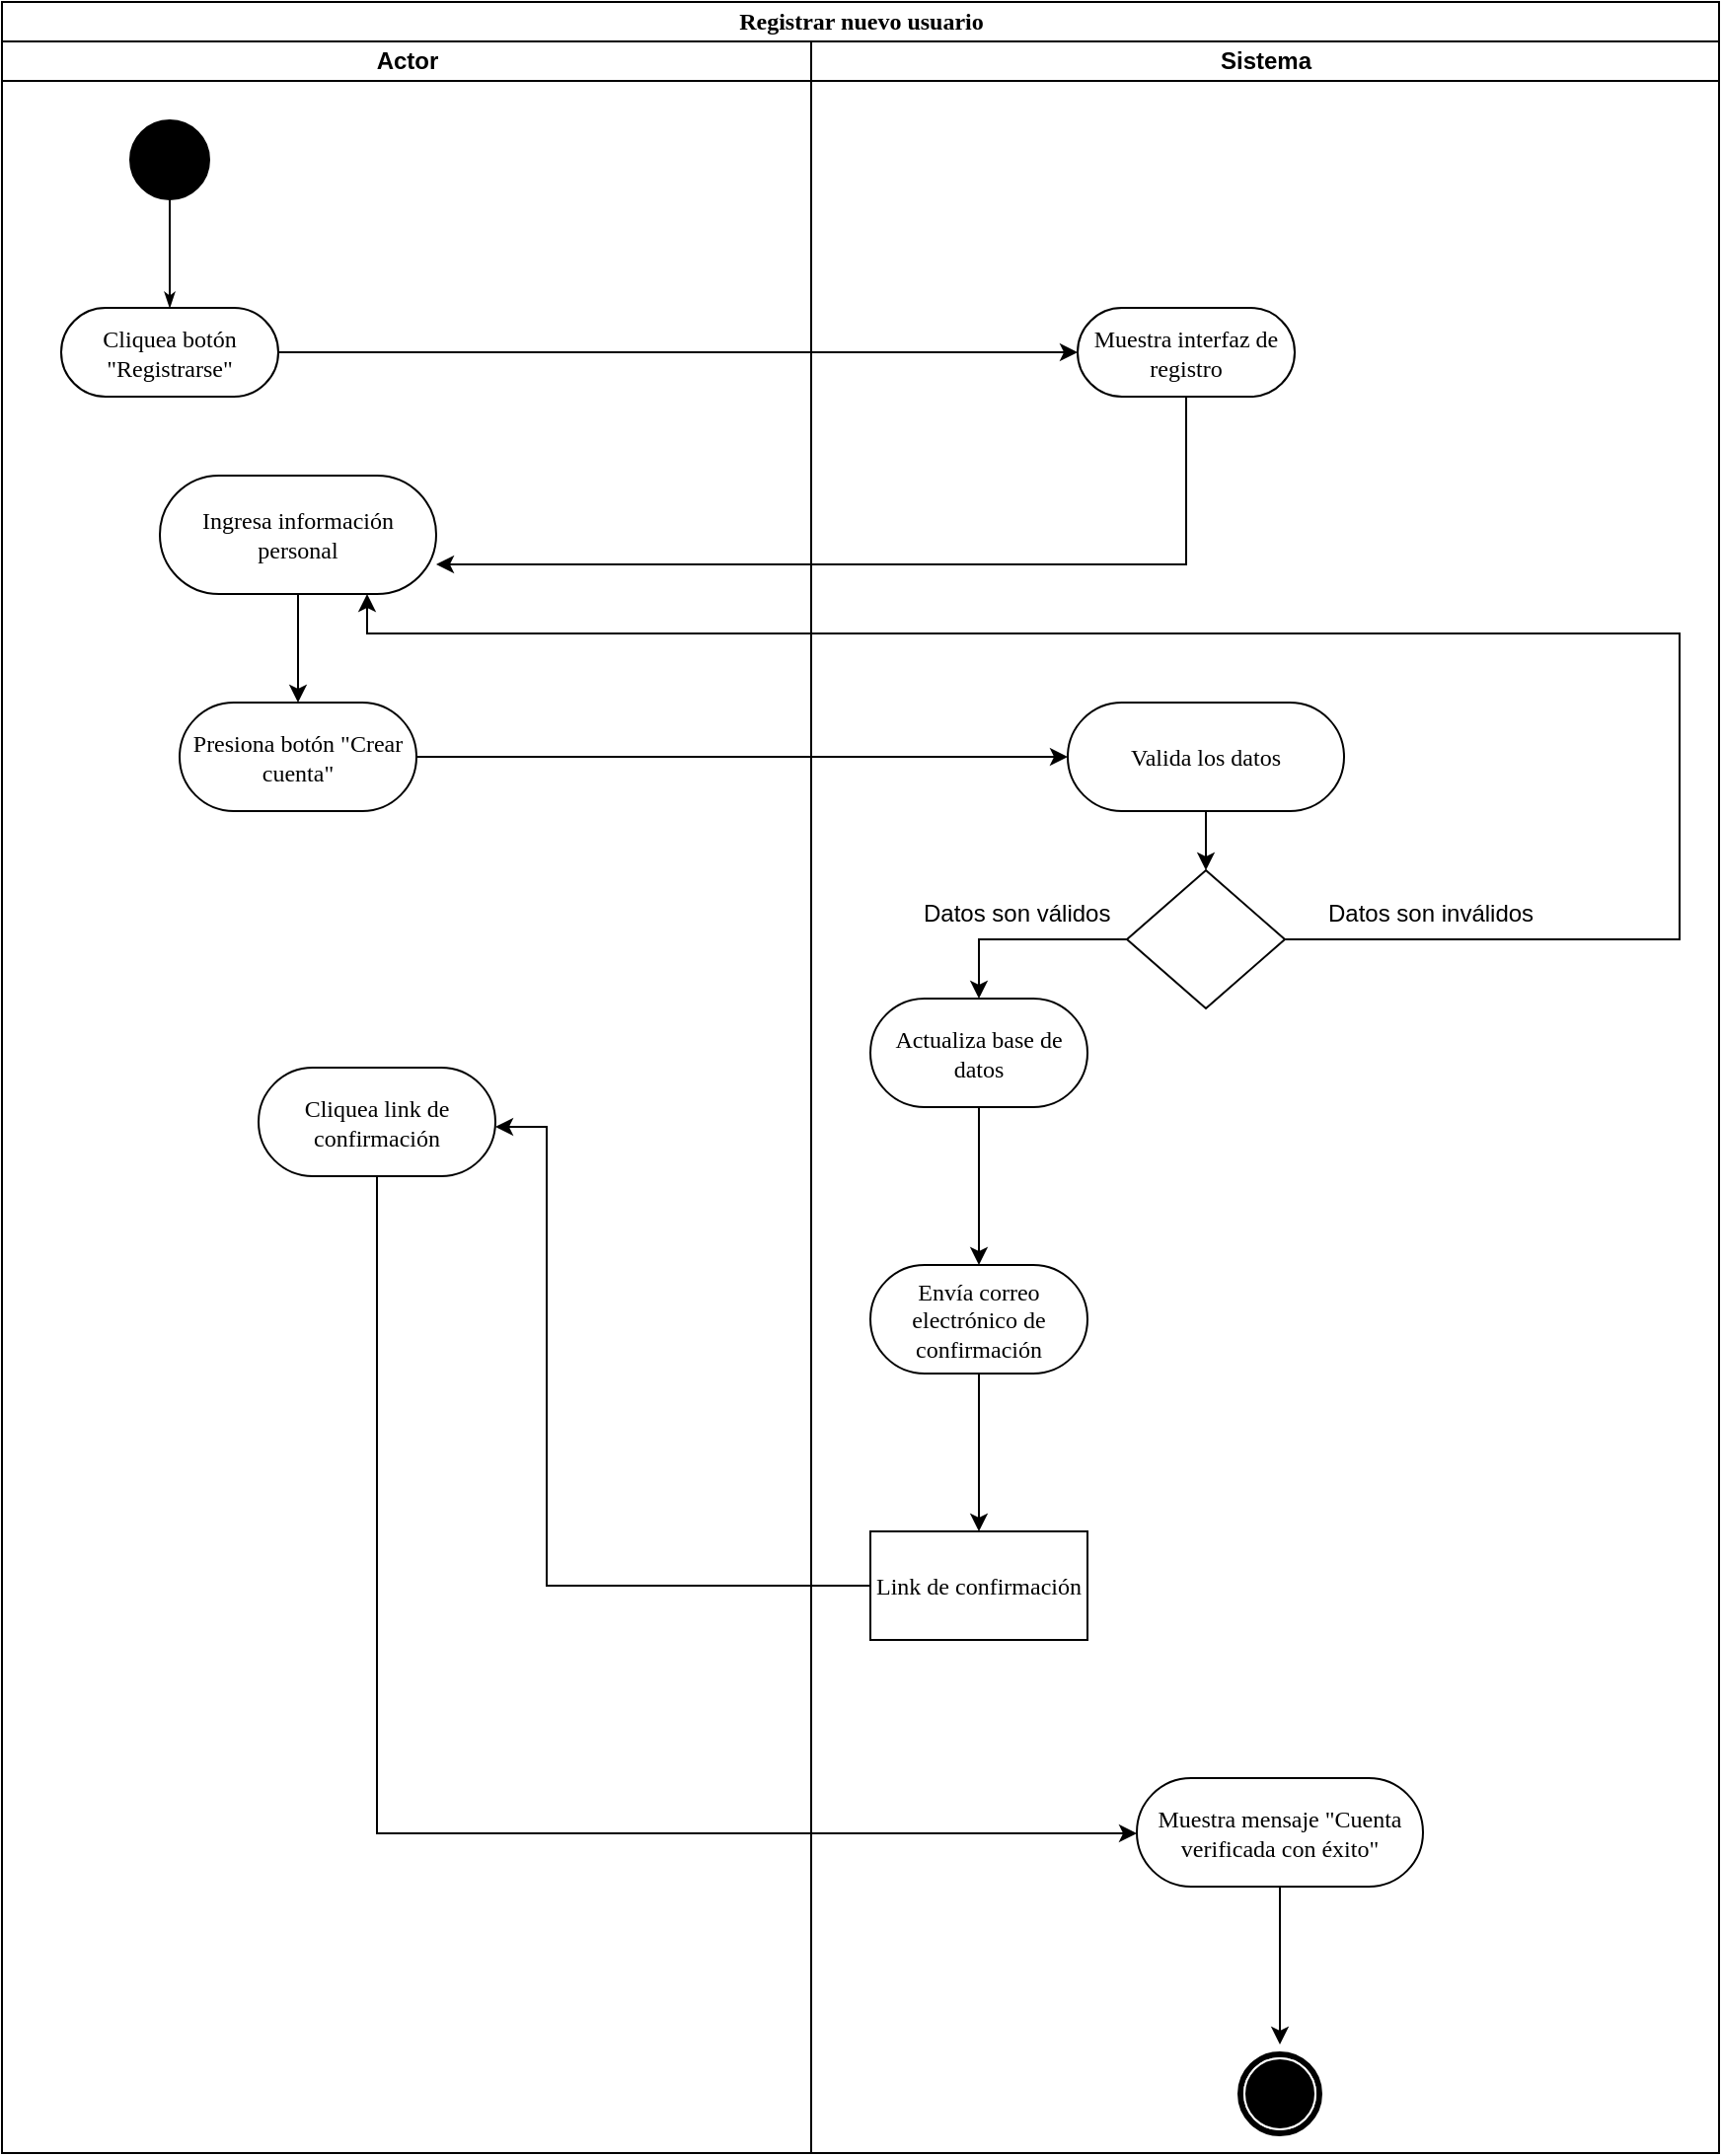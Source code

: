 <mxfile version="10.8.0" type="github"><diagram name="Page-1" id="0783ab3e-0a74-02c8-0abd-f7b4e66b4bec"><mxGraphModel dx="680" dy="396" grid="1" gridSize="10" guides="1" tooltips="1" connect="1" arrows="1" fold="1" page="1" pageScale="1" pageWidth="850" pageHeight="1100" background="#ffffff" math="0" shadow="0"><root><mxCell id="0"/><mxCell id="1" parent="0"/><mxCell id="1c1d494c118603dd-1" value="Registrar nuevo usuario" style="swimlane;html=1;childLayout=stackLayout;startSize=20;rounded=0;shadow=0;comic=0;labelBackgroundColor=none;strokeColor=#000000;strokeWidth=1;fillColor=#ffffff;fontFamily=Verdana;fontSize=12;fontColor=#000000;align=center;" parent="1" vertex="1"><mxGeometry x="40" y="20" width="870" height="1090" as="geometry"/></mxCell><mxCell id="1c1d494c118603dd-2" value="Actor" style="swimlane;html=1;startSize=20;" parent="1c1d494c118603dd-1" vertex="1"><mxGeometry y="20" width="410" height="1070" as="geometry"/></mxCell><mxCell id="Os7-nQh5kPwuXEDpJUtQ-6" value="" style="edgeStyle=orthogonalEdgeStyle;rounded=0;orthogonalLoop=1;jettySize=auto;html=1;" edge="1" parent="1c1d494c118603dd-2" source="1c1d494c118603dd-6" target="1c1d494c118603dd-7"><mxGeometry relative="1" as="geometry"/></mxCell><mxCell id="1c1d494c118603dd-6" value="Ingresa información personal" style="rounded=1;whiteSpace=wrap;html=1;shadow=0;comic=0;labelBackgroundColor=none;strokeColor=#000000;strokeWidth=1;fillColor=#ffffff;fontFamily=Verdana;fontSize=12;fontColor=#000000;align=center;arcSize=50;" parent="1c1d494c118603dd-2" vertex="1"><mxGeometry x="80" y="220" width="140" height="60" as="geometry"/></mxCell><mxCell id="1c1d494c118603dd-7" value="Presiona botón &quot;Crear cuenta&quot;" style="rounded=1;whiteSpace=wrap;html=1;shadow=0;comic=0;labelBackgroundColor=none;strokeColor=#000000;strokeWidth=1;fillColor=#ffffff;fontFamily=Verdana;fontSize=12;fontColor=#000000;align=center;arcSize=50;" parent="1c1d494c118603dd-2" vertex="1"><mxGeometry x="90" y="335" width="120" height="55" as="geometry"/></mxCell><mxCell id="60571a20871a0731-4" value="" style="ellipse;whiteSpace=wrap;html=1;rounded=0;shadow=0;comic=0;labelBackgroundColor=none;strokeColor=#000000;strokeWidth=1;fillColor=#000000;fontFamily=Verdana;fontSize=12;fontColor=#000000;align=center;" parent="1c1d494c118603dd-2" vertex="1"><mxGeometry x="65" y="40" width="40" height="40" as="geometry"/></mxCell><mxCell id="60571a20871a0731-8" value="Cliquea botón &quot;Registrarse&quot;" style="rounded=1;whiteSpace=wrap;html=1;shadow=0;comic=0;labelBackgroundColor=none;strokeColor=#000000;strokeWidth=1;fillColor=#ffffff;fontFamily=Verdana;fontSize=12;fontColor=#000000;align=center;arcSize=50;" parent="1c1d494c118603dd-2" vertex="1"><mxGeometry x="30" y="135" width="110" height="45" as="geometry"/></mxCell><mxCell id="1c1d494c118603dd-27" style="edgeStyle=orthogonalEdgeStyle;rounded=0;html=1;labelBackgroundColor=none;startArrow=none;startFill=0;startSize=5;endArrow=classicThin;endFill=1;endSize=5;jettySize=auto;orthogonalLoop=1;strokeColor=#000000;strokeWidth=1;fontFamily=Verdana;fontSize=12;fontColor=#000000;" parent="1c1d494c118603dd-2" source="60571a20871a0731-4" target="60571a20871a0731-8" edge="1"><mxGeometry relative="1" as="geometry"/></mxCell><mxCell id="Os7-nQh5kPwuXEDpJUtQ-22" value="Cliquea link de confirmación" style="rounded=1;whiteSpace=wrap;html=1;shadow=0;comic=0;labelBackgroundColor=none;strokeColor=#000000;strokeWidth=1;fillColor=#ffffff;fontFamily=Verdana;fontSize=12;fontColor=#000000;align=center;arcSize=50;" vertex="1" parent="1c1d494c118603dd-2"><mxGeometry x="130" y="520" width="120" height="55" as="geometry"/></mxCell><mxCell id="1c1d494c118603dd-4" value="Sistema" style="swimlane;html=1;startSize=20;" parent="1c1d494c118603dd-1" vertex="1"><mxGeometry x="410" y="20" width="460" height="1070" as="geometry"/></mxCell><mxCell id="Os7-nQh5kPwuXEDpJUtQ-18" value="" style="edgeStyle=orthogonalEdgeStyle;rounded=0;orthogonalLoop=1;jettySize=auto;html=1;" edge="1" parent="1c1d494c118603dd-4" source="1c1d494c118603dd-18" target="Os7-nQh5kPwuXEDpJUtQ-17"><mxGeometry relative="1" as="geometry"/></mxCell><mxCell id="1c1d494c118603dd-18" value="Actualiza base de datos" style="rounded=1;whiteSpace=wrap;html=1;shadow=0;comic=0;labelBackgroundColor=none;strokeColor=#000000;strokeWidth=1;fillColor=#ffffff;fontFamily=Verdana;fontSize=12;fontColor=#000000;align=center;arcSize=50;" parent="1c1d494c118603dd-4" vertex="1"><mxGeometry x="30" y="485" width="110" height="55" as="geometry"/></mxCell><mxCell id="Os7-nQh5kPwuXEDpJUtQ-20" value="" style="edgeStyle=orthogonalEdgeStyle;rounded=0;orthogonalLoop=1;jettySize=auto;html=1;" edge="1" parent="1c1d494c118603dd-4" source="Os7-nQh5kPwuXEDpJUtQ-17" target="Os7-nQh5kPwuXEDpJUtQ-19"><mxGeometry relative="1" as="geometry"/></mxCell><mxCell id="Os7-nQh5kPwuXEDpJUtQ-17" value="Envía correo electrónico de confirmación" style="rounded=1;whiteSpace=wrap;html=1;shadow=0;comic=0;labelBackgroundColor=none;strokeColor=#000000;strokeWidth=1;fillColor=#ffffff;fontFamily=Verdana;fontSize=12;fontColor=#000000;align=center;arcSize=50;" vertex="1" parent="1c1d494c118603dd-4"><mxGeometry x="30" y="620" width="110" height="55" as="geometry"/></mxCell><mxCell id="Os7-nQh5kPwuXEDpJUtQ-19" value="Link de confirmación" style="rounded=0;whiteSpace=wrap;html=1;shadow=0;comic=0;labelBackgroundColor=none;strokeColor=#000000;strokeWidth=1;fillColor=#ffffff;fontFamily=Verdana;fontSize=12;fontColor=#000000;align=center;arcSize=50;" vertex="1" parent="1c1d494c118603dd-4"><mxGeometry x="30" y="755" width="110" height="55" as="geometry"/></mxCell><mxCell id="60571a20871a0731-5" value="" style="shape=mxgraph.bpmn.shape;html=1;verticalLabelPosition=bottom;labelBackgroundColor=#ffffff;verticalAlign=top;perimeter=ellipsePerimeter;outline=end;symbol=terminate;rounded=0;shadow=0;comic=0;strokeColor=#000000;strokeWidth=1;fillColor=#ffffff;fontFamily=Verdana;fontSize=12;fontColor=#000000;align=center;" parent="1c1d494c118603dd-4" vertex="1"><mxGeometry x="217.5" y="1020" width="40" height="40" as="geometry"/></mxCell><mxCell id="Os7-nQh5kPwuXEDpJUtQ-1" value="Muestra interfaz de registro" style="rounded=1;whiteSpace=wrap;html=1;shadow=0;comic=0;labelBackgroundColor=none;strokeColor=#000000;strokeWidth=1;fillColor=#ffffff;fontFamily=Verdana;fontSize=12;fontColor=#000000;align=center;arcSize=50;" vertex="1" parent="1c1d494c118603dd-4"><mxGeometry x="135" y="135" width="110" height="45" as="geometry"/></mxCell><mxCell id="Os7-nQh5kPwuXEDpJUtQ-10" value="" style="edgeStyle=orthogonalEdgeStyle;rounded=0;orthogonalLoop=1;jettySize=auto;html=1;" edge="1" parent="1c1d494c118603dd-4" source="Os7-nQh5kPwuXEDpJUtQ-7"><mxGeometry relative="1" as="geometry"><mxPoint x="200" y="420" as="targetPoint"/><Array as="points"><mxPoint x="200" y="400"/><mxPoint x="200" y="400"/></Array></mxGeometry></mxCell><mxCell id="Os7-nQh5kPwuXEDpJUtQ-7" value="Valida los datos" style="rounded=1;whiteSpace=wrap;html=1;shadow=0;comic=0;labelBackgroundColor=none;strokeColor=#000000;strokeWidth=1;fillColor=#ffffff;fontFamily=Verdana;fontSize=12;fontColor=#000000;align=center;arcSize=50;" vertex="1" parent="1c1d494c118603dd-4"><mxGeometry x="130" y="335" width="140" height="55" as="geometry"/></mxCell><mxCell id="Os7-nQh5kPwuXEDpJUtQ-13" value="" style="edgeStyle=orthogonalEdgeStyle;rounded=0;orthogonalLoop=1;jettySize=auto;html=1;entryX=0.5;entryY=0;entryDx=0;entryDy=0;" edge="1" parent="1c1d494c118603dd-4" source="Os7-nQh5kPwuXEDpJUtQ-11" target="1c1d494c118603dd-18"><mxGeometry relative="1" as="geometry"><mxPoint x="50" y="485" as="targetPoint"/><Array as="points"><mxPoint x="85" y="455"/></Array></mxGeometry></mxCell><mxCell id="Os7-nQh5kPwuXEDpJUtQ-11" value="" style="rhombus;whiteSpace=wrap;html=1;" vertex="1" parent="1c1d494c118603dd-4"><mxGeometry x="160" y="420" width="80" height="70" as="geometry"/></mxCell><mxCell id="Os7-nQh5kPwuXEDpJUtQ-14" value="Datos son válidos" style="text;html=1;resizable=0;points=[];autosize=1;align=left;verticalAlign=top;spacingTop=-4;" vertex="1" parent="1c1d494c118603dd-4"><mxGeometry x="55" y="432" width="110" height="20" as="geometry"/></mxCell><mxCell id="Os7-nQh5kPwuXEDpJUtQ-16" value="Datos son inválidos" style="text;html=1;resizable=0;points=[];autosize=1;align=left;verticalAlign=top;spacingTop=-4;" vertex="1" parent="1c1d494c118603dd-4"><mxGeometry x="260" y="432" width="120" height="20" as="geometry"/></mxCell><mxCell id="Os7-nQh5kPwuXEDpJUtQ-26" value="" style="edgeStyle=orthogonalEdgeStyle;rounded=0;orthogonalLoop=1;jettySize=auto;html=1;" edge="1" parent="1c1d494c118603dd-4" source="Os7-nQh5kPwuXEDpJUtQ-23"><mxGeometry relative="1" as="geometry"><mxPoint x="237.5" y="1015" as="targetPoint"/></mxGeometry></mxCell><mxCell id="Os7-nQh5kPwuXEDpJUtQ-23" value="Muestra mensaje &quot;Cuenta verificada con éxito&quot;" style="rounded=1;whiteSpace=wrap;html=1;shadow=0;comic=0;labelBackgroundColor=none;strokeColor=#000000;strokeWidth=1;fillColor=#ffffff;fontFamily=Verdana;fontSize=12;fontColor=#000000;align=center;arcSize=50;" vertex="1" parent="1c1d494c118603dd-4"><mxGeometry x="165" y="880" width="145" height="55" as="geometry"/></mxCell><mxCell id="Os7-nQh5kPwuXEDpJUtQ-2" value="" style="edgeStyle=orthogonalEdgeStyle;rounded=0;orthogonalLoop=1;jettySize=auto;html=1;" edge="1" parent="1c1d494c118603dd-1" source="60571a20871a0731-8" target="Os7-nQh5kPwuXEDpJUtQ-1"><mxGeometry relative="1" as="geometry"/></mxCell><mxCell id="Os7-nQh5kPwuXEDpJUtQ-5" style="edgeStyle=orthogonalEdgeStyle;rounded=0;orthogonalLoop=1;jettySize=auto;html=1;exitX=0.5;exitY=1;exitDx=0;exitDy=0;entryX=1;entryY=0.75;entryDx=0;entryDy=0;" edge="1" parent="1c1d494c118603dd-1" source="Os7-nQh5kPwuXEDpJUtQ-1" target="1c1d494c118603dd-6"><mxGeometry relative="1" as="geometry"/></mxCell><mxCell id="Os7-nQh5kPwuXEDpJUtQ-8" value="" style="edgeStyle=orthogonalEdgeStyle;rounded=0;orthogonalLoop=1;jettySize=auto;html=1;" edge="1" parent="1c1d494c118603dd-1" source="1c1d494c118603dd-7" target="Os7-nQh5kPwuXEDpJUtQ-7"><mxGeometry relative="1" as="geometry"/></mxCell><mxCell id="Os7-nQh5kPwuXEDpJUtQ-15" style="edgeStyle=orthogonalEdgeStyle;rounded=0;orthogonalLoop=1;jettySize=auto;html=1;exitX=1;exitY=0.5;exitDx=0;exitDy=0;entryX=0.75;entryY=1;entryDx=0;entryDy=0;" edge="1" parent="1c1d494c118603dd-1" source="Os7-nQh5kPwuXEDpJUtQ-11" target="1c1d494c118603dd-6"><mxGeometry relative="1" as="geometry"><mxPoint x="850" y="475" as="targetPoint"/><Array as="points"><mxPoint x="850" y="475"/><mxPoint x="850" y="320"/><mxPoint x="185" y="320"/></Array></mxGeometry></mxCell><mxCell id="Os7-nQh5kPwuXEDpJUtQ-21" value="" style="edgeStyle=orthogonalEdgeStyle;rounded=0;orthogonalLoop=1;jettySize=auto;html=1;" edge="1" parent="1c1d494c118603dd-1" source="Os7-nQh5kPwuXEDpJUtQ-19"><mxGeometry relative="1" as="geometry"><mxPoint x="250" y="570" as="targetPoint"/><Array as="points"><mxPoint x="276" y="803"/></Array></mxGeometry></mxCell><mxCell id="Os7-nQh5kPwuXEDpJUtQ-24" value="" style="edgeStyle=orthogonalEdgeStyle;rounded=0;orthogonalLoop=1;jettySize=auto;html=1;" edge="1" parent="1c1d494c118603dd-1" source="Os7-nQh5kPwuXEDpJUtQ-22" target="Os7-nQh5kPwuXEDpJUtQ-23"><mxGeometry relative="1" as="geometry"><Array as="points"><mxPoint x="190" y="928"/></Array></mxGeometry></mxCell></root></mxGraphModel></diagram></mxfile>